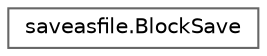 digraph "Graphical Class Hierarchy"
{
 // LATEX_PDF_SIZE
  bgcolor="transparent";
  edge [fontname=Helvetica,fontsize=10,labelfontname=Helvetica,labelfontsize=10];
  node [fontname=Helvetica,fontsize=10,shape=box,height=0.2,width=0.4];
  rankdir="LR";
  Node0 [id="Node000000",label="saveasfile.BlockSave",height=0.2,width=0.4,color="grey40", fillcolor="white", style="filled",URL="$classsaveasfile_1_1_block_save.html",tooltip=" "];
}
